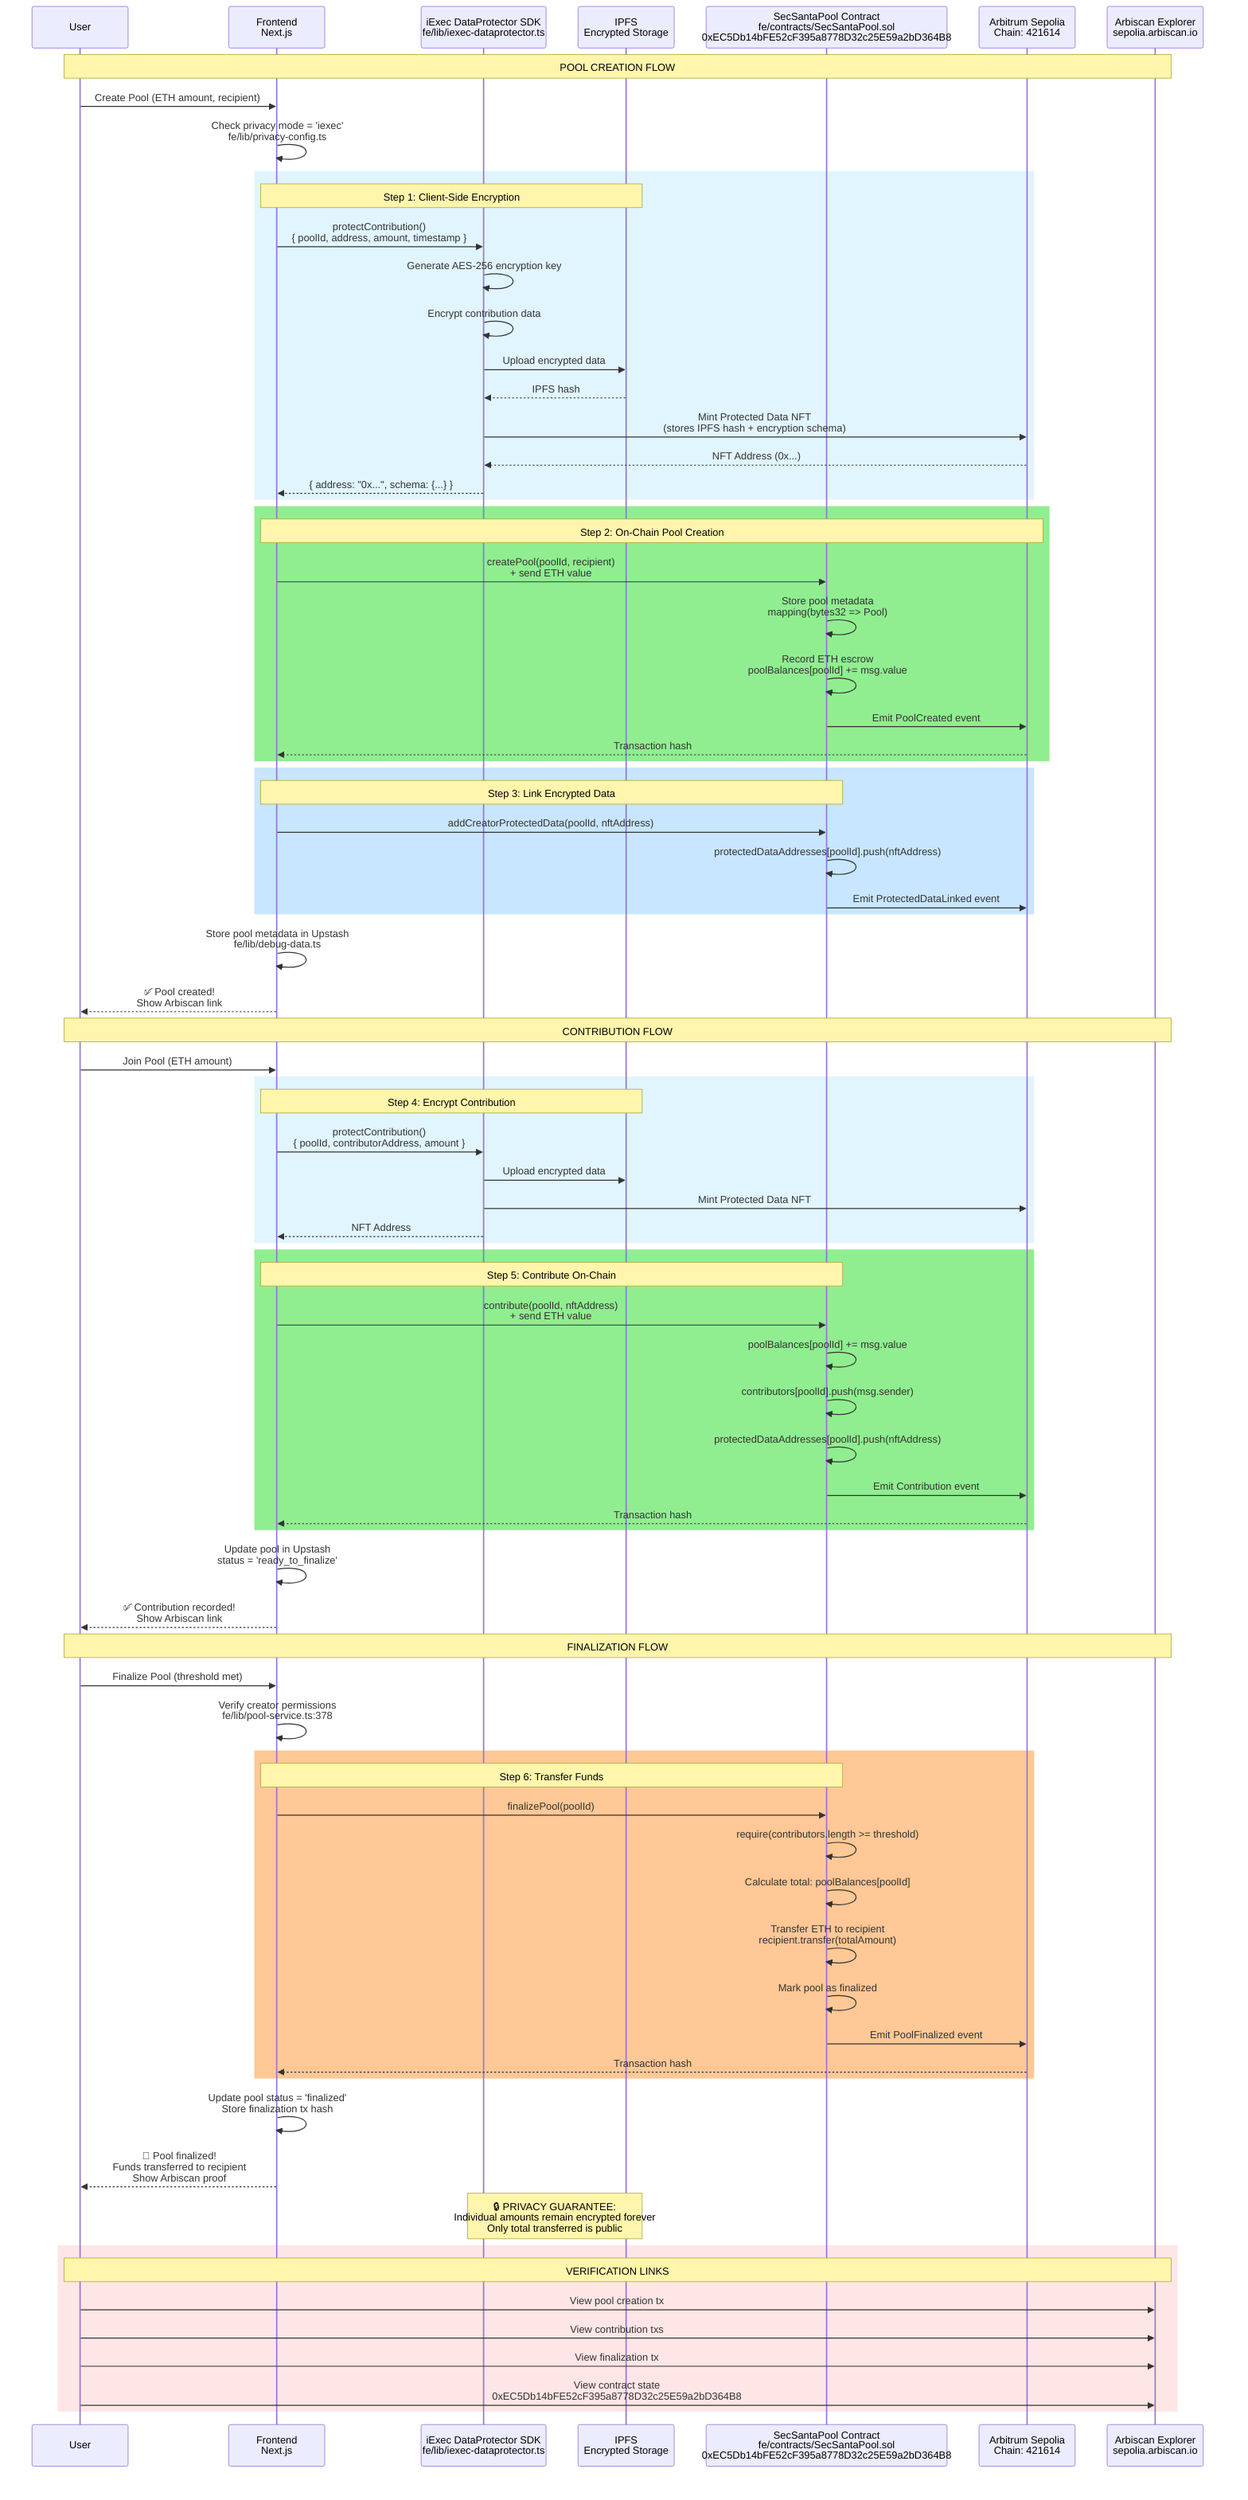 sequenceDiagram
    participant User
    participant Frontend as Frontend<br/>Next.js
    participant DataProtector as iExec DataProtector SDK<br/>fe/lib/iexec-dataprotector.ts
    participant IPFS as IPFS<br/>Encrypted Storage
    participant SecSanta as SecSantaPool Contract<br/>fe/contracts/SecSantaPool.sol<br/>0xEC5Db14bFE52cF395a8778D32c25E59a2bD364B8
    participant Blockchain as Arbitrum Sepolia<br/>Chain: 421614
    participant Arbiscan as Arbiscan Explorer<br/>sepolia.arbiscan.io

    Note over User,Arbiscan: POOL CREATION FLOW

    User->>Frontend: Create Pool (ETH amount, recipient)
    Frontend->>Frontend: Check privacy mode = 'iexec'<br/>fe/lib/privacy-config.ts

    rect rgb(225, 245, 255)
        Note over Frontend,IPFS: Step 1: Client-Side Encryption
        Frontend->>DataProtector: protectContribution()<br/>{ poolId, address, amount, timestamp }
        DataProtector->>DataProtector: Generate AES-256 encryption key
        DataProtector->>DataProtector: Encrypt contribution data
        DataProtector->>IPFS: Upload encrypted data
        IPFS-->>DataProtector: IPFS hash
        DataProtector->>Blockchain: Mint Protected Data NFT<br/>(stores IPFS hash + encryption schema)
        Blockchain-->>DataProtector: NFT Address (0x...)
        DataProtector-->>Frontend: { address: "0x...", schema: {...} }
    end

    rect rgb(144, 238, 144)
        Note over Frontend,Blockchain: Step 2: On-Chain Pool Creation
        Frontend->>SecSanta: createPool(poolId, recipient)<br/>+ send ETH value
        SecSanta->>SecSanta: Store pool metadata<br/>mapping(bytes32 => Pool)
        SecSanta->>SecSanta: Record ETH escrow<br/>poolBalances[poolId] += msg.value
        SecSanta->>Blockchain: Emit PoolCreated event
        Blockchain-->>Frontend: Transaction hash
    end

    rect rgb(200, 230, 255)
        Note over Frontend,SecSanta: Step 3: Link Encrypted Data
        Frontend->>SecSanta: addCreatorProtectedData(poolId, nftAddress)
        SecSanta->>SecSanta: protectedDataAddresses[poolId].push(nftAddress)
        SecSanta->>Blockchain: Emit ProtectedDataLinked event
    end

    Frontend->>Frontend: Store pool metadata in Upstash<br/>fe/lib/debug-data.ts
    Frontend-->>User: ✅ Pool created!<br/>Show Arbiscan link

    Note over User,Arbiscan: CONTRIBUTION FLOW

    User->>Frontend: Join Pool (ETH amount)

    rect rgb(225, 245, 255)
        Note over Frontend,IPFS: Step 4: Encrypt Contribution
        Frontend->>DataProtector: protectContribution()<br/>{ poolId, contributorAddress, amount }
        DataProtector->>IPFS: Upload encrypted data
        DataProtector->>Blockchain: Mint Protected Data NFT
        DataProtector-->>Frontend: NFT Address
    end

    rect rgb(144, 238, 144)
        Note over Frontend,SecSanta: Step 5: Contribute On-Chain
        Frontend->>SecSanta: contribute(poolId, nftAddress)<br/>+ send ETH value
        SecSanta->>SecSanta: poolBalances[poolId] += msg.value
        SecSanta->>SecSanta: contributors[poolId].push(msg.sender)
        SecSanta->>SecSanta: protectedDataAddresses[poolId].push(nftAddress)
        SecSanta->>Blockchain: Emit Contribution event
        Blockchain-->>Frontend: Transaction hash
    end

    Frontend->>Frontend: Update pool in Upstash<br/>status = 'ready_to_finalize'
    Frontend-->>User: ✅ Contribution recorded!<br/>Show Arbiscan link

    Note over User,Arbiscan: FINALIZATION FLOW

    User->>Frontend: Finalize Pool (threshold met)
    Frontend->>Frontend: Verify creator permissions<br/>fe/lib/pool-service.ts:378

    rect rgb(255, 200, 150)
        Note over Frontend,SecSanta: Step 6: Transfer Funds
        Frontend->>SecSanta: finalizePool(poolId)
        SecSanta->>SecSanta: require(contributors.length >= threshold)
        SecSanta->>SecSanta: Calculate total: poolBalances[poolId]
        SecSanta->>SecSanta: Transfer ETH to recipient<br/>recipient.transfer(totalAmount)
        SecSanta->>SecSanta: Mark pool as finalized
        SecSanta->>Blockchain: Emit PoolFinalized event
        Blockchain-->>Frontend: Transaction hash
    end

    Frontend->>Frontend: Update pool status = 'finalized'<br/>Store finalization tx hash
    Frontend-->>User: 🎉 Pool finalized!<br/>Funds transferred to recipient<br/>Show Arbiscan proof

    Note over DataProtector,IPFS: 🔒 PRIVACY GUARANTEE:<br/>Individual amounts remain encrypted forever<br/>Only total transferred is public

    rect rgb(255, 230, 230)
        Note over User,Arbiscan: VERIFICATION LINKS
        User->>Arbiscan: View pool creation tx
        User->>Arbiscan: View contribution txs
        User->>Arbiscan: View finalization tx
        User->>Arbiscan: View contract state<br/>0xEC5Db14bFE52cF395a8778D32c25E59a2bD364B8
    end